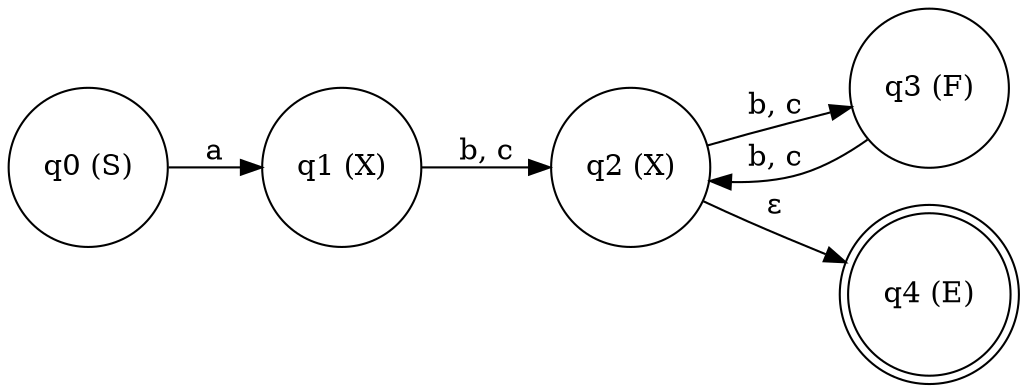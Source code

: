 digraph DKA {
    rankdir=LR;
    
    // Состояния
    q0 [label="q0 (S)" shape=circle];
    q1 [label="q1 (X)" shape=circle];
    q2 [label="q2 (X)" shape=circle];
    q3 [label="q3 (F)" shape=circle];
    q4 [label="q4 (E)" shape=doublecircle];

    // Переходы
    q0 -> q1 [label="a"];
    q1 -> q2 [label="b, c"];
    q2 -> q3 [label="b, c"];
    q2 -> q4 [label="ε"];
    q3 -> q2 [label="b, c"];
}
